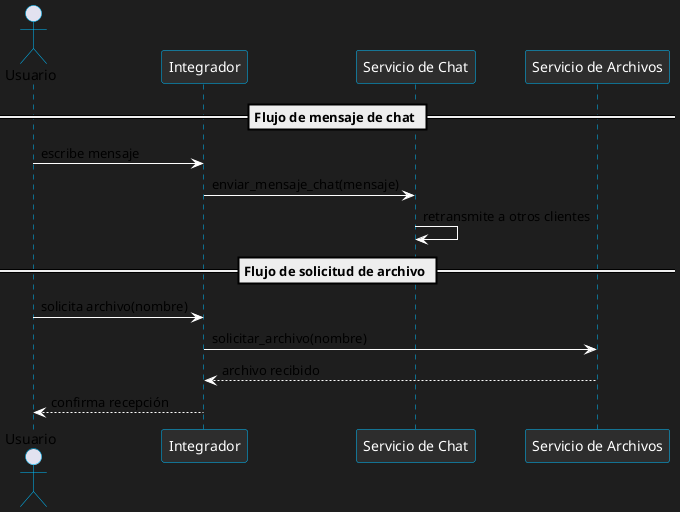 @startuml
' ========================================================
' Diagrama de Secuencia - Flujo de Comunicación
' ========================================================

skinparam backgroundColor #1E1E1E
skinparam sequence {
  ArrowColor White
  ActorBorderColor #00BFFF
  LifeLineBorderColor #00BFFF
  LifeLineBackgroundColor #2D2D2D
  ParticipantBorderColor #00BFFF
  ParticipantBackgroundColor #2D2D2D
  ParticipantFontColor White
}

actor Usuario

participant "Integrador" as I
participant "Servicio de Chat" as C
participant "Servicio de Archivos" as A

== Flujo de mensaje de chat ==
Usuario -> I : escribe mensaje
I -> C : enviar_mensaje_chat(mensaje)
C -> C : retransmite a otros clientes

== Flujo de solicitud de archivo ==
Usuario -> I : solicita archivo(nombre)
I -> A : solicitar_archivo(nombre)
A --> I : archivo recibido
I --> Usuario : confirma recepción

@enduml
